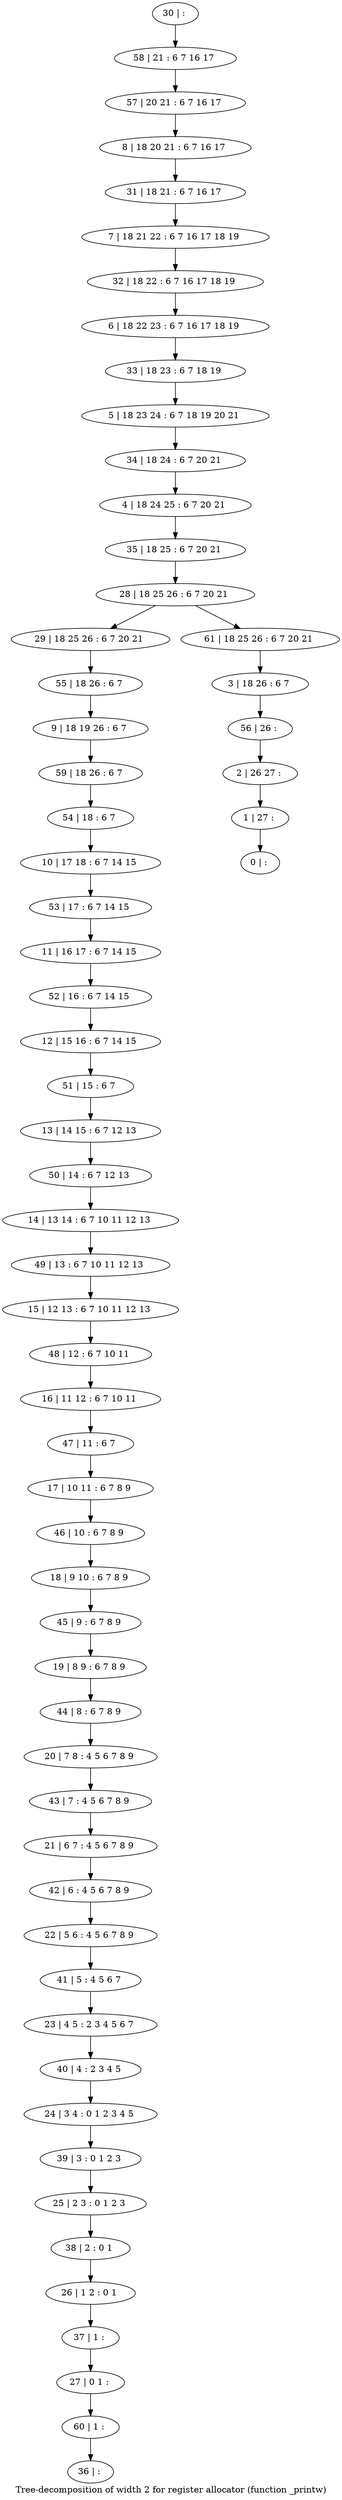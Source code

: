 digraph G {
graph [label="Tree-decomposition of width 2 for register allocator (function _printw)"]
0[label="0 | : "];
1[label="1 | 27 : "];
2[label="2 | 26 27 : "];
3[label="3 | 18 26 : 6 7 "];
4[label="4 | 18 24 25 : 6 7 20 21 "];
5[label="5 | 18 23 24 : 6 7 18 19 20 21 "];
6[label="6 | 18 22 23 : 6 7 16 17 18 19 "];
7[label="7 | 18 21 22 : 6 7 16 17 18 19 "];
8[label="8 | 18 20 21 : 6 7 16 17 "];
9[label="9 | 18 19 26 : 6 7 "];
10[label="10 | 17 18 : 6 7 14 15 "];
11[label="11 | 16 17 : 6 7 14 15 "];
12[label="12 | 15 16 : 6 7 14 15 "];
13[label="13 | 14 15 : 6 7 12 13 "];
14[label="14 | 13 14 : 6 7 10 11 12 13 "];
15[label="15 | 12 13 : 6 7 10 11 12 13 "];
16[label="16 | 11 12 : 6 7 10 11 "];
17[label="17 | 10 11 : 6 7 8 9 "];
18[label="18 | 9 10 : 6 7 8 9 "];
19[label="19 | 8 9 : 6 7 8 9 "];
20[label="20 | 7 8 : 4 5 6 7 8 9 "];
21[label="21 | 6 7 : 4 5 6 7 8 9 "];
22[label="22 | 5 6 : 4 5 6 7 8 9 "];
23[label="23 | 4 5 : 2 3 4 5 6 7 "];
24[label="24 | 3 4 : 0 1 2 3 4 5 "];
25[label="25 | 2 3 : 0 1 2 3 "];
26[label="26 | 1 2 : 0 1 "];
27[label="27 | 0 1 : "];
28[label="28 | 18 25 26 : 6 7 20 21 "];
29[label="29 | 18 25 26 : 6 7 20 21 "];
30[label="30 | : "];
31[label="31 | 18 21 : 6 7 16 17 "];
32[label="32 | 18 22 : 6 7 16 17 18 19 "];
33[label="33 | 18 23 : 6 7 18 19 "];
34[label="34 | 18 24 : 6 7 20 21 "];
35[label="35 | 18 25 : 6 7 20 21 "];
36[label="36 | : "];
37[label="37 | 1 : "];
38[label="38 | 2 : 0 1 "];
39[label="39 | 3 : 0 1 2 3 "];
40[label="40 | 4 : 2 3 4 5 "];
41[label="41 | 5 : 4 5 6 7 "];
42[label="42 | 6 : 4 5 6 7 8 9 "];
43[label="43 | 7 : 4 5 6 7 8 9 "];
44[label="44 | 8 : 6 7 8 9 "];
45[label="45 | 9 : 6 7 8 9 "];
46[label="46 | 10 : 6 7 8 9 "];
47[label="47 | 11 : 6 7 "];
48[label="48 | 12 : 6 7 10 11 "];
49[label="49 | 13 : 6 7 10 11 12 13 "];
50[label="50 | 14 : 6 7 12 13 "];
51[label="51 | 15 : 6 7 "];
52[label="52 | 16 : 6 7 14 15 "];
53[label="53 | 17 : 6 7 14 15 "];
54[label="54 | 18 : 6 7 "];
55[label="55 | 18 26 : 6 7 "];
56[label="56 | 26 : "];
57[label="57 | 20 21 : 6 7 16 17 "];
58[label="58 | 21 : 6 7 16 17 "];
59[label="59 | 18 26 : 6 7 "];
60[label="60 | 1 : "];
61[label="61 | 18 25 26 : 6 7 20 21 "];
37->27 ;
26->37 ;
38->26 ;
25->38 ;
39->25 ;
24->39 ;
40->24 ;
23->40 ;
41->23 ;
22->41 ;
42->22 ;
21->42 ;
43->21 ;
20->43 ;
44->20 ;
19->44 ;
45->19 ;
18->45 ;
46->18 ;
17->46 ;
47->17 ;
16->47 ;
48->16 ;
15->48 ;
49->15 ;
14->49 ;
50->14 ;
13->50 ;
51->13 ;
12->51 ;
52->12 ;
11->52 ;
53->11 ;
10->53 ;
54->10 ;
55->9 ;
29->55 ;
59->54 ;
9->59 ;
60->36 ;
27->60 ;
30->58 ;
58->57 ;
57->8 ;
8->31 ;
31->7 ;
7->32 ;
32->6 ;
6->33 ;
33->5 ;
5->34 ;
34->4 ;
4->35 ;
35->28 ;
3->56 ;
56->2 ;
2->1 ;
1->0 ;
61->3 ;
28->29 ;
28->61 ;
}
